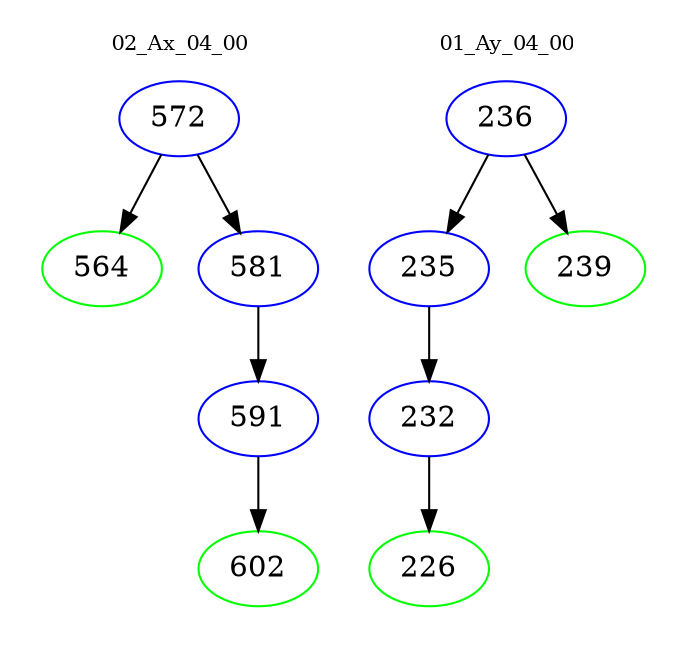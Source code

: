 digraph{
subgraph cluster_0 {
color = white
label = "02_Ax_04_00";
fontsize=10;
T0_572 [label="572", color="blue"]
T0_572 -> T0_564 [color="black"]
T0_564 [label="564", color="green"]
T0_572 -> T0_581 [color="black"]
T0_581 [label="581", color="blue"]
T0_581 -> T0_591 [color="black"]
T0_591 [label="591", color="blue"]
T0_591 -> T0_602 [color="black"]
T0_602 [label="602", color="green"]
}
subgraph cluster_1 {
color = white
label = "01_Ay_04_00";
fontsize=10;
T1_236 [label="236", color="blue"]
T1_236 -> T1_235 [color="black"]
T1_235 [label="235", color="blue"]
T1_235 -> T1_232 [color="black"]
T1_232 [label="232", color="blue"]
T1_232 -> T1_226 [color="black"]
T1_226 [label="226", color="green"]
T1_236 -> T1_239 [color="black"]
T1_239 [label="239", color="green"]
}
}
